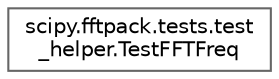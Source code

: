 digraph "Graphical Class Hierarchy"
{
 // LATEX_PDF_SIZE
  bgcolor="transparent";
  edge [fontname=Helvetica,fontsize=10,labelfontname=Helvetica,labelfontsize=10];
  node [fontname=Helvetica,fontsize=10,shape=box,height=0.2,width=0.4];
  rankdir="LR";
  Node0 [id="Node000000",label="scipy.fftpack.tests.test\l_helper.TestFFTFreq",height=0.2,width=0.4,color="grey40", fillcolor="white", style="filled",URL="$df/d0e/classscipy_1_1fftpack_1_1tests_1_1test__helper_1_1TestFFTFreq.html",tooltip=" "];
}
